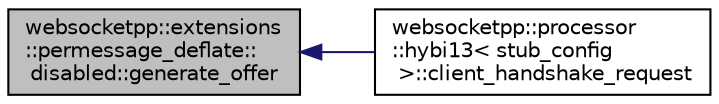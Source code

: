 digraph "websocketpp::extensions::permessage_deflate::disabled::generate_offer"
{
  edge [fontname="Helvetica",fontsize="10",labelfontname="Helvetica",labelfontsize="10"];
  node [fontname="Helvetica",fontsize="10",shape=record];
  rankdir="LR";
  Node8 [label="websocketpp::extensions\l::permessage_deflate::\ldisabled::generate_offer",height=0.2,width=0.4,color="black", fillcolor="grey75", style="filled", fontcolor="black"];
  Node8 -> Node9 [dir="back",color="midnightblue",fontsize="10",style="solid",fontname="Helvetica"];
  Node9 [label="websocketpp::processor\l::hybi13\< stub_config\l \>::client_handshake_request",height=0.2,width=0.4,color="black", fillcolor="white", style="filled",URL="$classwebsocketpp_1_1processor_1_1hybi13.html#a587360571f5bb11b7d0c39b69566bf38",tooltip="Fill in a set of request headers for a client connection request. "];
}

